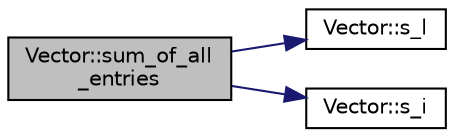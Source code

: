 digraph "Vector::sum_of_all_entries"
{
  edge [fontname="Helvetica",fontsize="10",labelfontname="Helvetica",labelfontsize="10"];
  node [fontname="Helvetica",fontsize="10",shape=record];
  rankdir="LR";
  Node6599 [label="Vector::sum_of_all\l_entries",height=0.2,width=0.4,color="black", fillcolor="grey75", style="filled", fontcolor="black"];
  Node6599 -> Node6600 [color="midnightblue",fontsize="10",style="solid",fontname="Helvetica"];
  Node6600 [label="Vector::s_l",height=0.2,width=0.4,color="black", fillcolor="white", style="filled",URL="$d5/db2/class_vector.html#ad2dc082288f858d22a528832289e0704"];
  Node6599 -> Node6601 [color="midnightblue",fontsize="10",style="solid",fontname="Helvetica"];
  Node6601 [label="Vector::s_i",height=0.2,width=0.4,color="black", fillcolor="white", style="filled",URL="$d5/db2/class_vector.html#a1c4fe1752523df8119f70dd550244871"];
}

